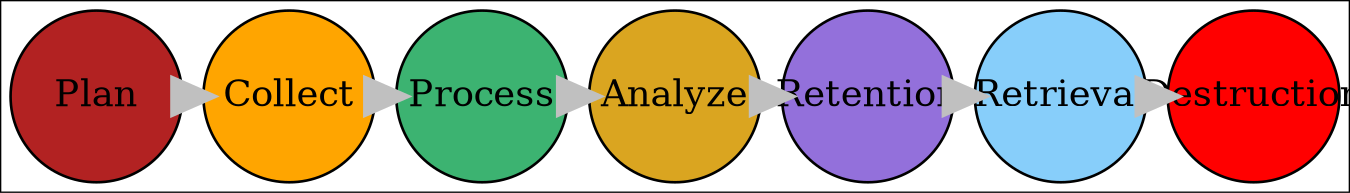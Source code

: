 digraph cycle0 {

  # a 'graph' statement
  graph [overlap = false, fontsize = 10, layout = circo, colorscheme = svg,
         size="9,15!" ]

  node [shape = circle,
        fixedsize = true,
        style= filled,
        width = 0.9] // sets as circles
        
  edge [penwidth = 5]

  node [fillcolor = firebrick, label="Plan", pos = "0,0!"]
  plan

  node [fillcolor = orange, label="Collect"]
  collect 

  node [fillcolor = mediumseagreen, label="Process"]
  process
  
  node [fillcolor = goldenrod, label="Analyze"]
  analyze
  
  node [fillcolor = mediumpurple, label="Retention"]
  preserve
  
  node [fillcolor = lightskyblue, label="Retrieval"]
  share
  
  node [fillcolor = red, label="Destruction"]
  reuse

  # several 'edge' statements
  edge [color = grey]
  plan -> collect -> process -> analyze -> preserve -> share -> reuse
  
}

